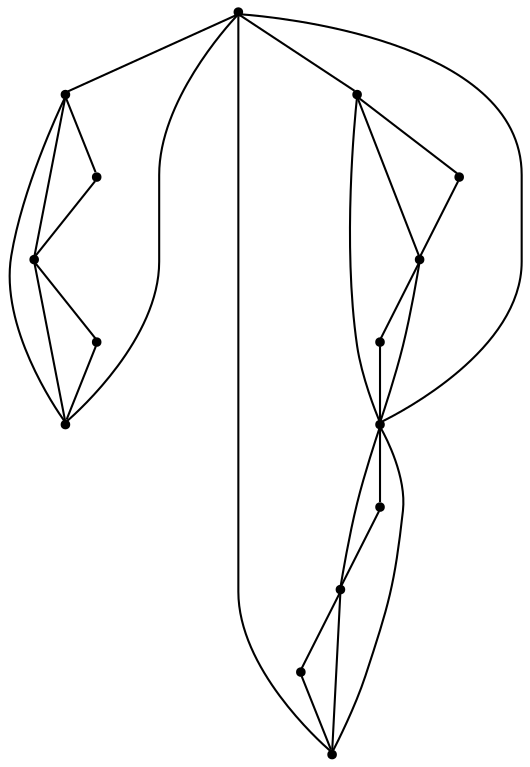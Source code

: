 graph {
  node [shape=point,comment="{\"directed\":false,\"doi\":\"10.1007/978-3-642-36763-2_20\",\"figure\":\"4\"}"]

  v0 [pos="1109.9418764497004,756.64823312922"]
  v1 [pos="1143.2992586726423,689.9706558400958"]
  v2 [pos="1076.5844942267588,723.3094444846579"]
  v3 [pos="1043.2271120038172,756.6482331292201"]
  v4 [pos="1009.8697297808757,689.9706558400958"]
  v5 [pos="876.4402008891093,556.6155012618474"]
  v6 [pos="743.010671997343,689.9706558400959"]
  v7 [pos="876.4402008891094,689.9706558400959"]
  v8 [pos="609.5811431055768,689.9706558400958"]
  v9 [pos="843.0828186661678,756.64823312922"]
  v10 [pos="809.7254364432262,723.3094444846579"]
  v11 [pos="776.3680542202846,756.64823312922"]
  v12 [pos="709.6532897744015,756.64823312922"]
  v13 [pos="676.2959075514599,723.309444484658"]
  v14 [pos="642.9385253285183,756.6482331292201"]

  v0 -- v1 [id="-1",pos="1109.9418764497004,756.64823312922 1143.2992586726423,689.9706558400958 1143.2992586726423,689.9706558400958 1143.2992586726423,689.9706558400958"]
  v8 -- v14 [id="-2",pos="609.5811431055768,689.9706558400958 642.9385253285183,756.6482331292201 642.9385253285183,756.6482331292201 642.9385253285183,756.6482331292201"]
  v8 -- v6 [id="-3",pos="609.5811431055768,689.9706558400958 743.010671997343,689.9706558400959 743.010671997343,689.9706558400959 743.010671997343,689.9706558400959"]
  v8 -- v13 [id="-4",pos="609.5811431055768,689.9706558400958 676.2959075514599,723.309444484658 676.2959075514599,723.309444484658 676.2959075514599,723.309444484658"]
  v14 -- v13 [id="-5",pos="642.9385253285183,756.6482331292201 676.2959075514599,723.309444484658 676.2959075514599,723.309444484658 676.2959075514599,723.309444484658"]
  v2 -- v0 [id="-6",pos="1076.5844942267588,723.3094444846579 1109.9418764497004,756.64823312922 1109.9418764497004,756.64823312922 1109.9418764497004,756.64823312922"]
  v13 -- v12 [id="-7",pos="676.2959075514599,723.309444484658 709.6532897744015,756.64823312922 709.6532897744015,756.64823312922 709.6532897744015,756.64823312922"]
  v13 -- v6 [id="-8",pos="676.2959075514599,723.309444484658 743.010671997343,689.9706558400959 743.010671997343,689.9706558400959 743.010671997343,689.9706558400959"]
  v2 -- v1 [id="-9",pos="1076.5844942267588,723.3094444846579 1143.2992586726423,689.9706558400958 1143.2992586726423,689.9706558400958 1143.2992586726423,689.9706558400958"]
  v3 -- v2 [id="-10",pos="1043.2271120038172,756.6482331292201 1076.5844942267588,723.3094444846579 1076.5844942267588,723.3094444846579 1076.5844942267588,723.3094444846579"]
  v4 -- v1 [id="-11",pos="1009.8697297808757,689.9706558400958 1143.2992586726423,689.9706558400958 1143.2992586726423,689.9706558400958 1143.2992586726423,689.9706558400958"]
  v4 -- v3 [id="-12",pos="1009.8697297808757,689.9706558400958 1043.2271120038172,756.6482331292201 1043.2271120038172,756.6482331292201 1043.2271120038172,756.6482331292201"]
  v4 -- v2 [id="-13",pos="1009.8697297808757,689.9706558400958 1076.5844942267588,723.3094444846579 1076.5844942267588,723.3094444846579 1076.5844942267588,723.3094444846579"]
  v12 -- v6 [id="-14",pos="709.6532897744015,756.64823312922 743.010671997343,689.9706558400959 743.010671997343,689.9706558400959 743.010671997343,689.9706558400959"]
  v6 -- v11 [id="-15",pos="743.010671997343,689.9706558400959 776.3680542202846,756.64823312922 776.3680542202846,756.64823312922 776.3680542202846,756.64823312922"]
  v6 -- v10 [id="-16",pos="743.010671997343,689.9706558400959 809.7254364432262,723.3094444846579 809.7254364432262,723.3094444846579 809.7254364432262,723.3094444846579"]
  v6 -- v7 [id="-17",pos="743.010671997343,689.9706558400959 876.4402008891094,689.9706558400959 876.4402008891094,689.9706558400959 876.4402008891094,689.9706558400959"]
  v11 -- v10 [id="-18",pos="776.3680542202846,756.64823312922 809.7254364432262,723.3094444846579 809.7254364432262,723.3094444846579 809.7254364432262,723.3094444846579"]
  v5 -- v6 [id="-19",pos="876.4402008891093,556.6155012618474 743.010671997343,689.9706558400959 743.010671997343,689.9706558400959 743.010671997343,689.9706558400959"]
  v10 -- v9 [id="-20",pos="809.7254364432262,723.3094444846579 843.0828186661678,756.64823312922 843.0828186661678,756.64823312922 843.0828186661678,756.64823312922"]
  v10 -- v7 [id="-21",pos="809.7254364432262,723.3094444846579 876.4402008891094,689.9706558400959 876.4402008891094,689.9706558400959 876.4402008891094,689.9706558400959"]
  v5 -- v7 [id="-22",pos="876.4402008891093,556.6155012618474 876.4402008891094,689.9706558400959 876.4402008891094,689.9706558400959 876.4402008891094,689.9706558400959"]
  v5 -- v4 [id="-23",pos="876.4402008891093,556.6155012618474 1009.8697297808757,689.9706558400958 1009.8697297808757,689.9706558400958 1009.8697297808757,689.9706558400958"]
  v5 -- v8 [id="-24",pos="876.4402008891093,556.6155012618474 609.5811431055768,689.9706558400958 609.5811431055768,689.9706558400958 609.5811431055768,689.9706558400958"]
  v5 -- v1 [id="-25",pos="876.4402008891093,556.6155012618474 1143.2992586726423,689.9706558400958 1143.2992586726423,689.9706558400958 1143.2992586726423,689.9706558400958"]
  v9 -- v7 [id="-26",pos="843.0828186661678,756.64823312922 876.4402008891094,689.9706558400959 876.4402008891094,689.9706558400959 876.4402008891094,689.9706558400959"]
}